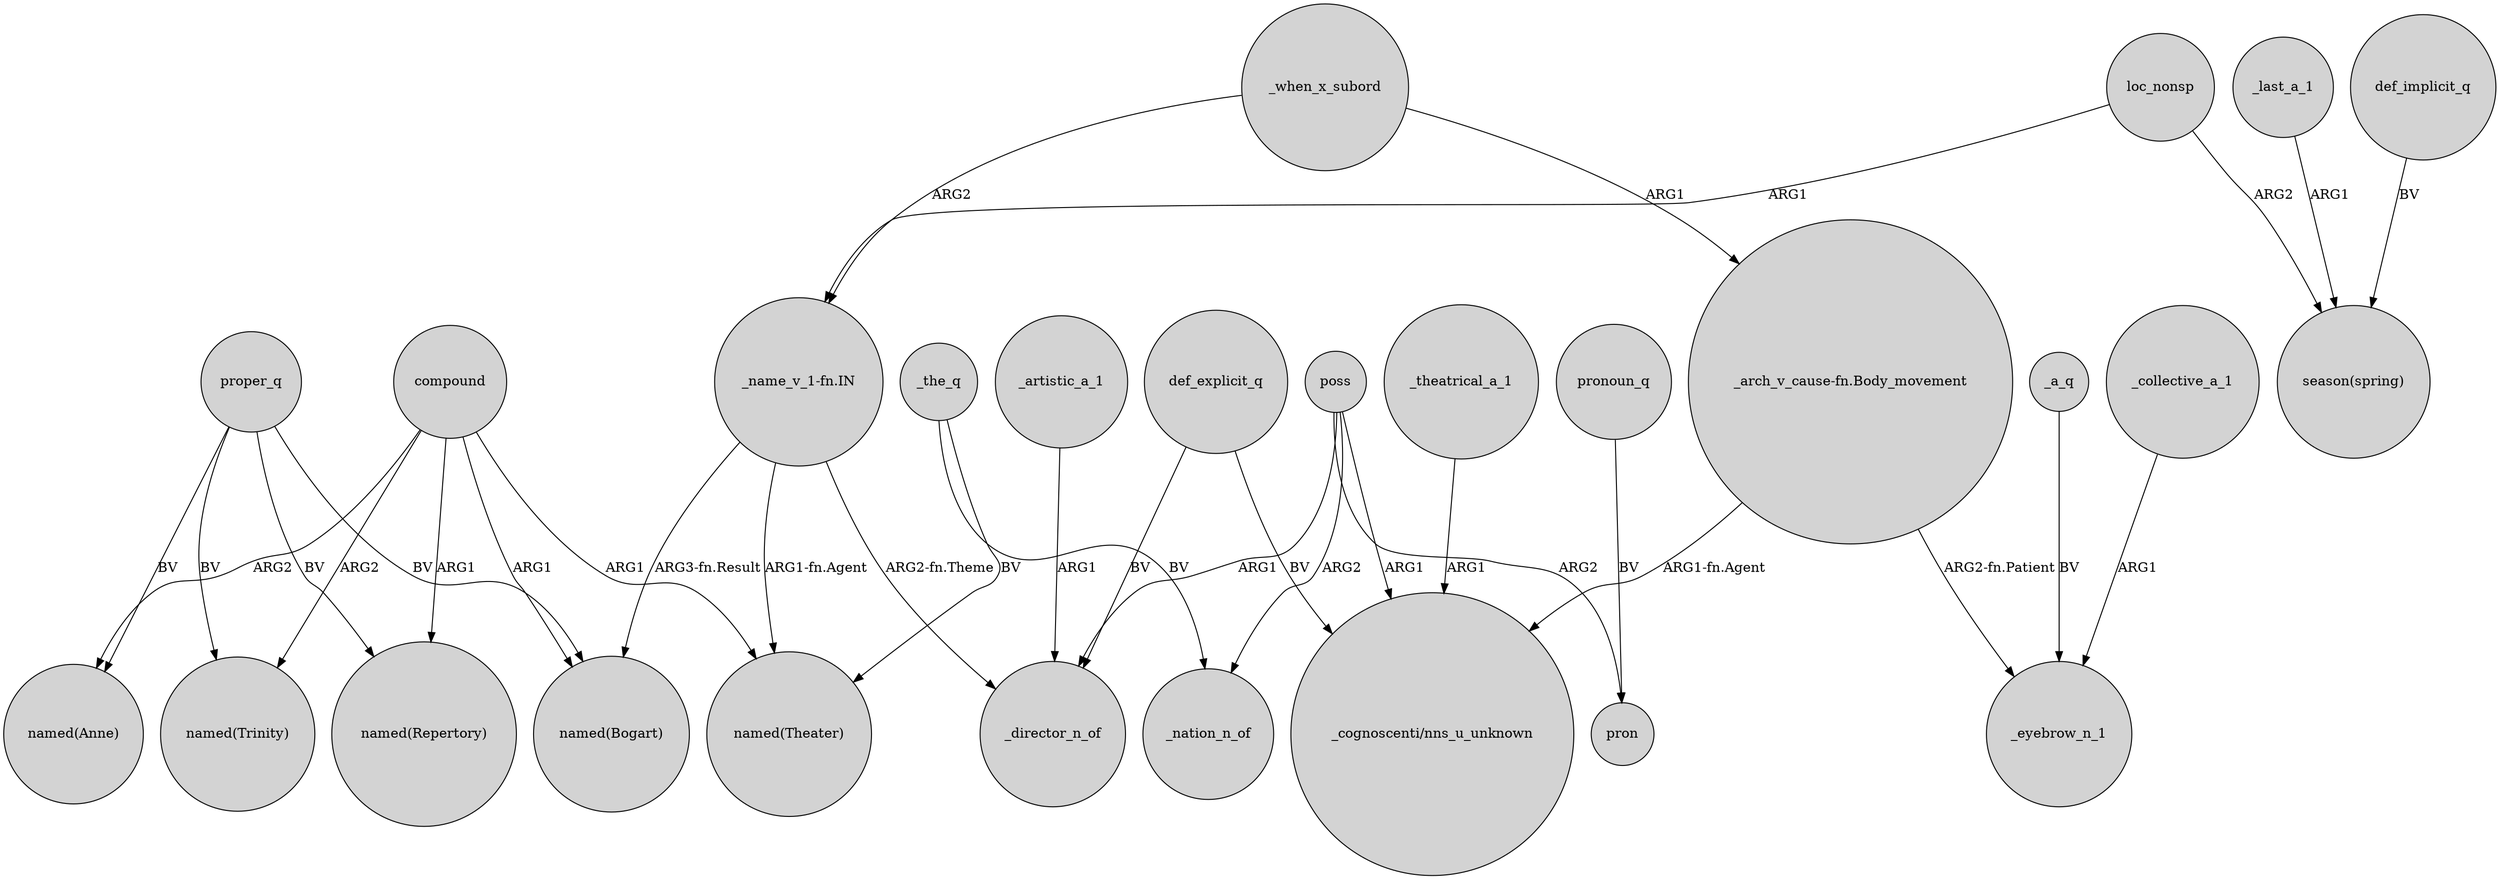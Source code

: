 digraph {
	node [shape=circle style=filled]
	_artistic_a_1 -> _director_n_of [label=ARG1]
	"_name_v_1-fn.IN" -> "named(Theater)" [label="ARG1-fn.Agent"]
	_theatrical_a_1 -> "_cognoscenti/nns_u_unknown" [label=ARG1]
	poss -> pron [label=ARG2]
	proper_q -> "named(Anne)" [label=BV]
	_when_x_subord -> "_arch_v_cause-fn.Body_movement" [label=ARG1]
	poss -> _director_n_of [label=ARG1]
	proper_q -> "named(Repertory)" [label=BV]
	"_name_v_1-fn.IN" -> _director_n_of [label="ARG2-fn.Theme"]
	compound -> "named(Repertory)" [label=ARG1]
	_collective_a_1 -> _eyebrow_n_1 [label=ARG1]
	"_arch_v_cause-fn.Body_movement" -> _eyebrow_n_1 [label="ARG2-fn.Patient"]
	loc_nonsp -> "season(spring)" [label=ARG2]
	"_arch_v_cause-fn.Body_movement" -> "_cognoscenti/nns_u_unknown" [label="ARG1-fn.Agent"]
	poss -> "_cognoscenti/nns_u_unknown" [label=ARG1]
	compound -> "named(Theater)" [label=ARG1]
	compound -> "named(Trinity)" [label=ARG2]
	def_explicit_q -> "_cognoscenti/nns_u_unknown" [label=BV]
	proper_q -> "named(Bogart)" [label=BV]
	proper_q -> "named(Trinity)" [label=BV]
	compound -> "named(Anne)" [label=ARG2]
	pronoun_q -> pron [label=BV]
	_the_q -> _nation_n_of [label=BV]
	_the_q -> "named(Theater)" [label=BV]
	"_name_v_1-fn.IN" -> "named(Bogart)" [label="ARG3-fn.Result"]
	compound -> "named(Bogart)" [label=ARG1]
	_a_q -> _eyebrow_n_1 [label=BV]
	poss -> _nation_n_of [label=ARG2]
	_last_a_1 -> "season(spring)" [label=ARG1]
	def_implicit_q -> "season(spring)" [label=BV]
	loc_nonsp -> "_name_v_1-fn.IN" [label=ARG1]
	def_explicit_q -> _director_n_of [label=BV]
	_when_x_subord -> "_name_v_1-fn.IN" [label=ARG2]
}
